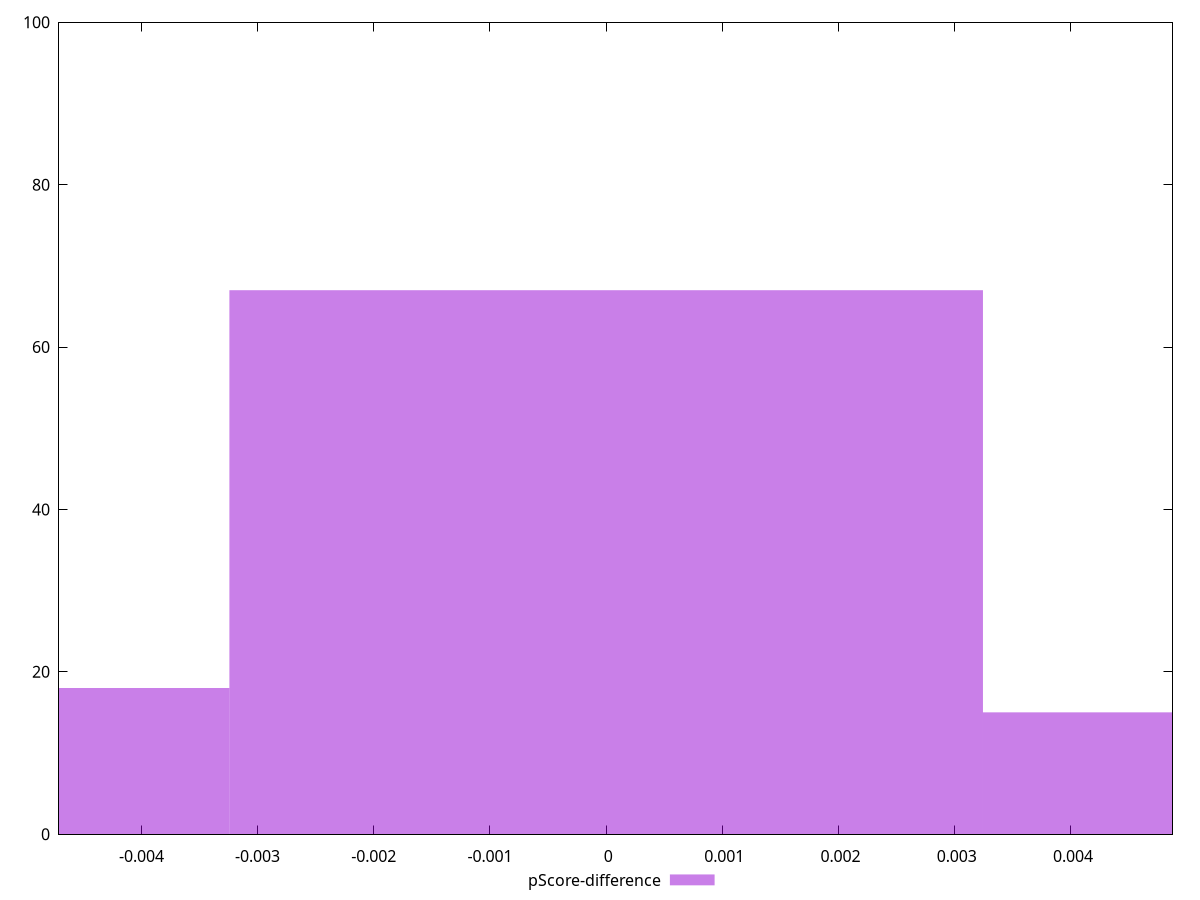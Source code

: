 reset

$pScoreDifference <<EOF
0 67
0.0064854351543894295 15
-0.0064854351543894295 18
EOF

set key outside below
set boxwidth 0.0064854351543894295
set xrange [-0.0047091663835779896:0.0048740176359092224]
set yrange [0:100]
set trange [0:100]
set style fill transparent solid 0.5 noborder
set terminal svg size 640, 490 enhanced background rgb 'white'
set output "report_00011_2021-02-09T10:53:21.242Z/mainthread-work-breakdown/samples/pages+cached+noadtech/pScore-difference/histogram.svg"

plot $pScoreDifference title "pScore-difference" with boxes

reset

